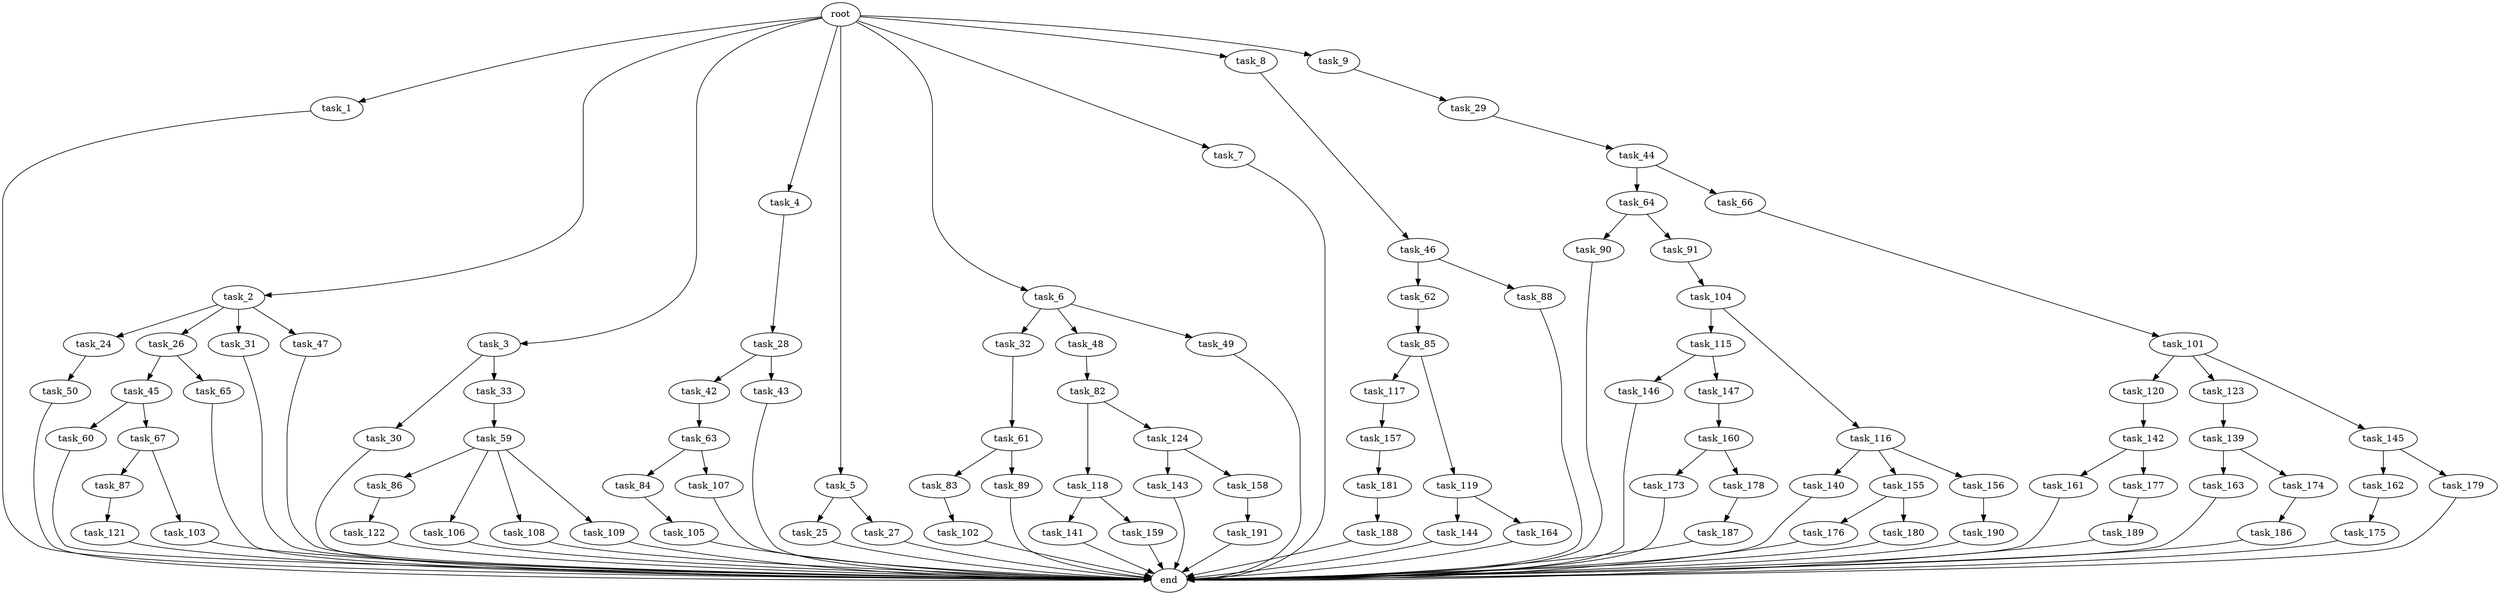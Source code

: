 digraph G {
  root [size="0.000000"];
  task_1 [size="10.240000"];
  task_2 [size="10.240000"];
  task_3 [size="10.240000"];
  task_4 [size="10.240000"];
  task_5 [size="10.240000"];
  task_6 [size="10.240000"];
  task_7 [size="10.240000"];
  task_8 [size="10.240000"];
  task_9 [size="10.240000"];
  task_24 [size="4209067950.080000"];
  task_25 [size="3092376453.120000"];
  task_26 [size="4209067950.080000"];
  task_27 [size="3092376453.120000"];
  task_28 [size="8589934592.000000"];
  task_29 [size="8589934592.000000"];
  task_30 [size="343597383.680000"];
  task_31 [size="4209067950.080000"];
  task_32 [size="2147483648.000000"];
  task_33 [size="343597383.680000"];
  task_42 [size="1374389534.720000"];
  task_43 [size="1374389534.720000"];
  task_44 [size="773094113.280000"];
  task_45 [size="5497558138.880000"];
  task_46 [size="773094113.280000"];
  task_47 [size="4209067950.080000"];
  task_48 [size="2147483648.000000"];
  task_49 [size="2147483648.000000"];
  task_50 [size="8589934592.000000"];
  task_59 [size="6957847019.520000"];
  task_60 [size="6957847019.520000"];
  task_61 [size="3092376453.120000"];
  task_62 [size="3092376453.120000"];
  task_63 [size="4209067950.080000"];
  task_64 [size="1374389534.720000"];
  task_65 [size="5497558138.880000"];
  task_66 [size="1374389534.720000"];
  task_67 [size="6957847019.520000"];
  task_82 [size="8589934592.000000"];
  task_83 [size="3092376453.120000"];
  task_84 [size="5497558138.880000"];
  task_85 [size="8589934592.000000"];
  task_86 [size="343597383.680000"];
  task_87 [size="8589934592.000000"];
  task_88 [size="3092376453.120000"];
  task_89 [size="3092376453.120000"];
  task_90 [size="773094113.280000"];
  task_91 [size="773094113.280000"];
  task_101 [size="343597383.680000"];
  task_102 [size="2147483648.000000"];
  task_103 [size="8589934592.000000"];
  task_104 [size="3092376453.120000"];
  task_105 [size="1374389534.720000"];
  task_106 [size="343597383.680000"];
  task_107 [size="5497558138.880000"];
  task_108 [size="343597383.680000"];
  task_109 [size="343597383.680000"];
  task_115 [size="1374389534.720000"];
  task_116 [size="1374389534.720000"];
  task_117 [size="2147483648.000000"];
  task_118 [size="1374389534.720000"];
  task_119 [size="2147483648.000000"];
  task_120 [size="3092376453.120000"];
  task_121 [size="5497558138.880000"];
  task_122 [size="4209067950.080000"];
  task_123 [size="3092376453.120000"];
  task_124 [size="1374389534.720000"];
  task_139 [size="343597383.680000"];
  task_140 [size="2147483648.000000"];
  task_141 [size="5497558138.880000"];
  task_142 [size="2147483648.000000"];
  task_143 [size="3092376453.120000"];
  task_144 [size="773094113.280000"];
  task_145 [size="3092376453.120000"];
  task_146 [size="8589934592.000000"];
  task_147 [size="8589934592.000000"];
  task_155 [size="2147483648.000000"];
  task_156 [size="2147483648.000000"];
  task_157 [size="8589934592.000000"];
  task_158 [size="3092376453.120000"];
  task_159 [size="5497558138.880000"];
  task_160 [size="4209067950.080000"];
  task_161 [size="343597383.680000"];
  task_162 [size="4209067950.080000"];
  task_163 [size="6957847019.520000"];
  task_164 [size="773094113.280000"];
  task_173 [size="8589934592.000000"];
  task_174 [size="6957847019.520000"];
  task_175 [size="773094113.280000"];
  task_176 [size="773094113.280000"];
  task_177 [size="343597383.680000"];
  task_178 [size="8589934592.000000"];
  task_179 [size="4209067950.080000"];
  task_180 [size="773094113.280000"];
  task_181 [size="773094113.280000"];
  task_186 [size="3092376453.120000"];
  task_187 [size="5497558138.880000"];
  task_188 [size="5497558138.880000"];
  task_189 [size="3092376453.120000"];
  task_190 [size="773094113.280000"];
  task_191 [size="4209067950.080000"];
  end [size="0.000000"];

  root -> task_1 [size="1.000000"];
  root -> task_2 [size="1.000000"];
  root -> task_3 [size="1.000000"];
  root -> task_4 [size="1.000000"];
  root -> task_5 [size="1.000000"];
  root -> task_6 [size="1.000000"];
  root -> task_7 [size="1.000000"];
  root -> task_8 [size="1.000000"];
  root -> task_9 [size="1.000000"];
  task_1 -> end [size="1.000000"];
  task_2 -> task_24 [size="411041792.000000"];
  task_2 -> task_26 [size="411041792.000000"];
  task_2 -> task_31 [size="411041792.000000"];
  task_2 -> task_47 [size="411041792.000000"];
  task_3 -> task_30 [size="33554432.000000"];
  task_3 -> task_33 [size="33554432.000000"];
  task_4 -> task_28 [size="838860800.000000"];
  task_5 -> task_25 [size="301989888.000000"];
  task_5 -> task_27 [size="301989888.000000"];
  task_6 -> task_32 [size="209715200.000000"];
  task_6 -> task_48 [size="209715200.000000"];
  task_6 -> task_49 [size="209715200.000000"];
  task_7 -> end [size="1.000000"];
  task_8 -> task_46 [size="75497472.000000"];
  task_9 -> task_29 [size="838860800.000000"];
  task_24 -> task_50 [size="838860800.000000"];
  task_25 -> end [size="1.000000"];
  task_26 -> task_45 [size="536870912.000000"];
  task_26 -> task_65 [size="536870912.000000"];
  task_27 -> end [size="1.000000"];
  task_28 -> task_42 [size="134217728.000000"];
  task_28 -> task_43 [size="134217728.000000"];
  task_29 -> task_44 [size="75497472.000000"];
  task_30 -> end [size="1.000000"];
  task_31 -> end [size="1.000000"];
  task_32 -> task_61 [size="301989888.000000"];
  task_33 -> task_59 [size="679477248.000000"];
  task_42 -> task_63 [size="411041792.000000"];
  task_43 -> end [size="1.000000"];
  task_44 -> task_64 [size="134217728.000000"];
  task_44 -> task_66 [size="134217728.000000"];
  task_45 -> task_60 [size="679477248.000000"];
  task_45 -> task_67 [size="679477248.000000"];
  task_46 -> task_62 [size="301989888.000000"];
  task_46 -> task_88 [size="301989888.000000"];
  task_47 -> end [size="1.000000"];
  task_48 -> task_82 [size="838860800.000000"];
  task_49 -> end [size="1.000000"];
  task_50 -> end [size="1.000000"];
  task_59 -> task_86 [size="33554432.000000"];
  task_59 -> task_106 [size="33554432.000000"];
  task_59 -> task_108 [size="33554432.000000"];
  task_59 -> task_109 [size="33554432.000000"];
  task_60 -> end [size="1.000000"];
  task_61 -> task_83 [size="301989888.000000"];
  task_61 -> task_89 [size="301989888.000000"];
  task_62 -> task_85 [size="838860800.000000"];
  task_63 -> task_84 [size="536870912.000000"];
  task_63 -> task_107 [size="536870912.000000"];
  task_64 -> task_90 [size="75497472.000000"];
  task_64 -> task_91 [size="75497472.000000"];
  task_65 -> end [size="1.000000"];
  task_66 -> task_101 [size="33554432.000000"];
  task_67 -> task_87 [size="838860800.000000"];
  task_67 -> task_103 [size="838860800.000000"];
  task_82 -> task_118 [size="134217728.000000"];
  task_82 -> task_124 [size="134217728.000000"];
  task_83 -> task_102 [size="209715200.000000"];
  task_84 -> task_105 [size="134217728.000000"];
  task_85 -> task_117 [size="209715200.000000"];
  task_85 -> task_119 [size="209715200.000000"];
  task_86 -> task_122 [size="411041792.000000"];
  task_87 -> task_121 [size="536870912.000000"];
  task_88 -> end [size="1.000000"];
  task_89 -> end [size="1.000000"];
  task_90 -> end [size="1.000000"];
  task_91 -> task_104 [size="301989888.000000"];
  task_101 -> task_120 [size="301989888.000000"];
  task_101 -> task_123 [size="301989888.000000"];
  task_101 -> task_145 [size="301989888.000000"];
  task_102 -> end [size="1.000000"];
  task_103 -> end [size="1.000000"];
  task_104 -> task_115 [size="134217728.000000"];
  task_104 -> task_116 [size="134217728.000000"];
  task_105 -> end [size="1.000000"];
  task_106 -> end [size="1.000000"];
  task_107 -> end [size="1.000000"];
  task_108 -> end [size="1.000000"];
  task_109 -> end [size="1.000000"];
  task_115 -> task_146 [size="838860800.000000"];
  task_115 -> task_147 [size="838860800.000000"];
  task_116 -> task_140 [size="209715200.000000"];
  task_116 -> task_155 [size="209715200.000000"];
  task_116 -> task_156 [size="209715200.000000"];
  task_117 -> task_157 [size="838860800.000000"];
  task_118 -> task_141 [size="536870912.000000"];
  task_118 -> task_159 [size="536870912.000000"];
  task_119 -> task_144 [size="75497472.000000"];
  task_119 -> task_164 [size="75497472.000000"];
  task_120 -> task_142 [size="209715200.000000"];
  task_121 -> end [size="1.000000"];
  task_122 -> end [size="1.000000"];
  task_123 -> task_139 [size="33554432.000000"];
  task_124 -> task_143 [size="301989888.000000"];
  task_124 -> task_158 [size="301989888.000000"];
  task_139 -> task_163 [size="679477248.000000"];
  task_139 -> task_174 [size="679477248.000000"];
  task_140 -> end [size="1.000000"];
  task_141 -> end [size="1.000000"];
  task_142 -> task_161 [size="33554432.000000"];
  task_142 -> task_177 [size="33554432.000000"];
  task_143 -> end [size="1.000000"];
  task_144 -> end [size="1.000000"];
  task_145 -> task_162 [size="411041792.000000"];
  task_145 -> task_179 [size="411041792.000000"];
  task_146 -> end [size="1.000000"];
  task_147 -> task_160 [size="411041792.000000"];
  task_155 -> task_176 [size="75497472.000000"];
  task_155 -> task_180 [size="75497472.000000"];
  task_156 -> task_190 [size="75497472.000000"];
  task_157 -> task_181 [size="75497472.000000"];
  task_158 -> task_191 [size="411041792.000000"];
  task_159 -> end [size="1.000000"];
  task_160 -> task_173 [size="838860800.000000"];
  task_160 -> task_178 [size="838860800.000000"];
  task_161 -> end [size="1.000000"];
  task_162 -> task_175 [size="75497472.000000"];
  task_163 -> end [size="1.000000"];
  task_164 -> end [size="1.000000"];
  task_173 -> end [size="1.000000"];
  task_174 -> task_186 [size="301989888.000000"];
  task_175 -> end [size="1.000000"];
  task_176 -> end [size="1.000000"];
  task_177 -> task_189 [size="301989888.000000"];
  task_178 -> task_187 [size="536870912.000000"];
  task_179 -> end [size="1.000000"];
  task_180 -> end [size="1.000000"];
  task_181 -> task_188 [size="536870912.000000"];
  task_186 -> end [size="1.000000"];
  task_187 -> end [size="1.000000"];
  task_188 -> end [size="1.000000"];
  task_189 -> end [size="1.000000"];
  task_190 -> end [size="1.000000"];
  task_191 -> end [size="1.000000"];
}
